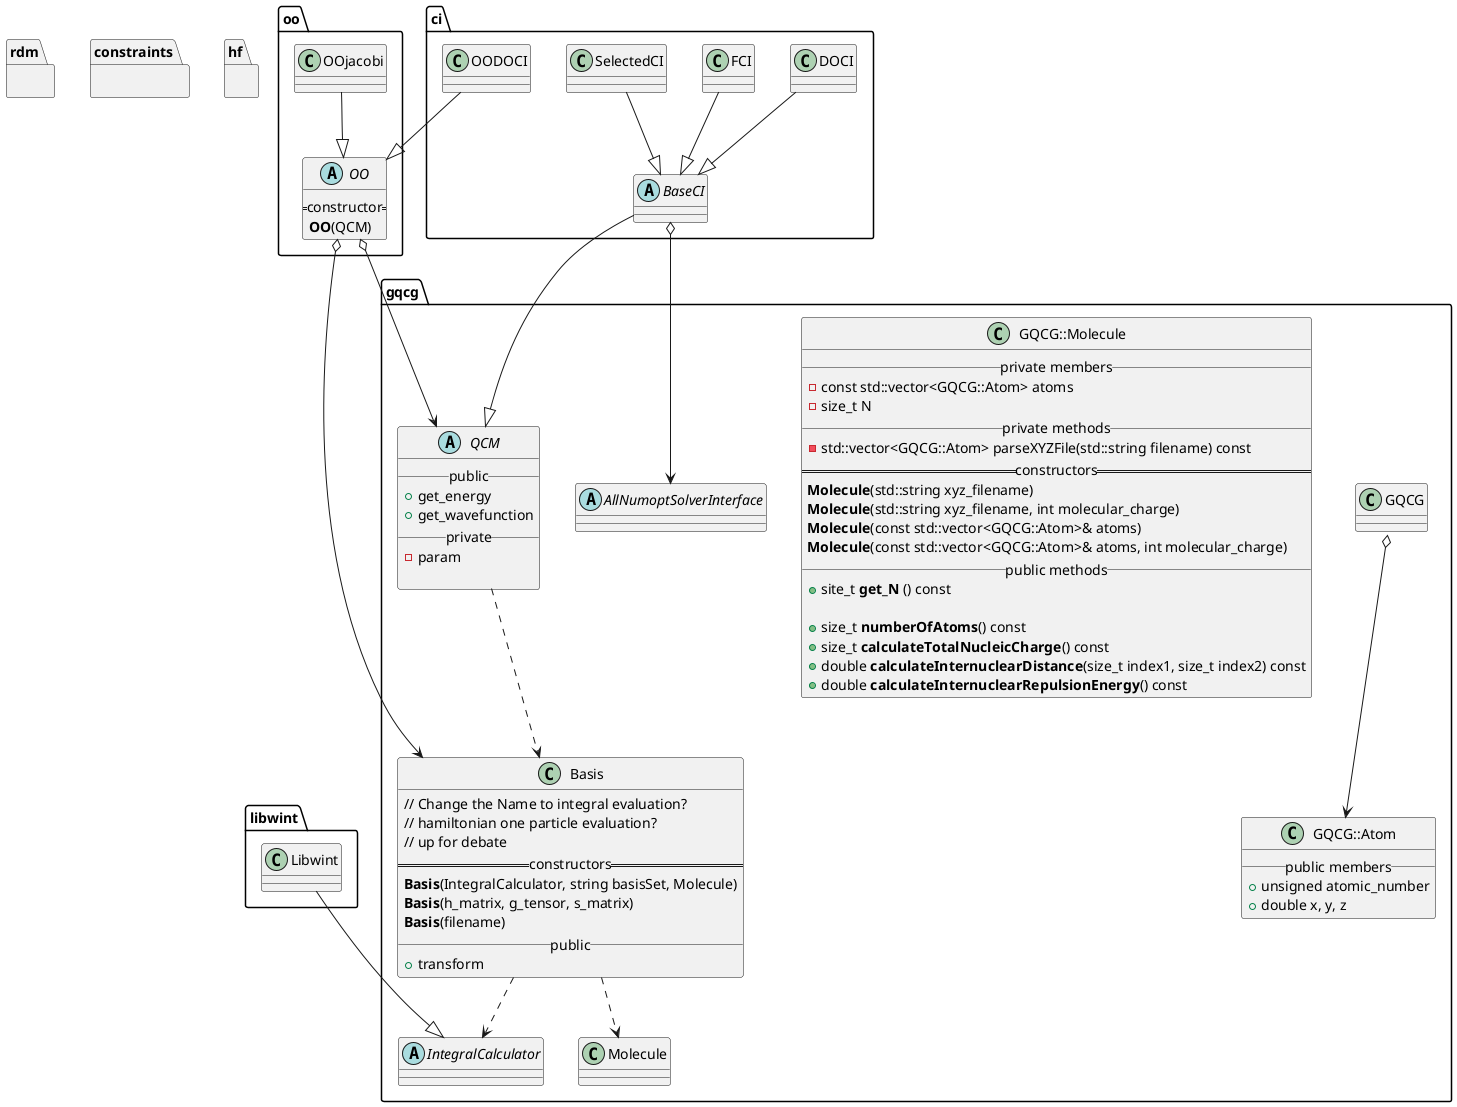 @startuml

namespace gqcg {

    class GQCG::Atom {
        __ public members __
            + unsigned atomic_number
            + double x, y, z
    }

    GQCG::Molecule o--> GQCG::Atom
    class GQCG::Molecule {
        __ private members __
            - const std::vector<GQCG::Atom> atoms
            - size_t N
        __ private methods __
            - std::vector<GQCG::Atom> parseXYZFile(std::string filename) const
        == constructors ==
            **Molecule**(std::string xyz_filename)
            **Molecule**(std::string xyz_filename, int molecular_charge)
            **Molecule**(const std::vector<GQCG::Atom>& atoms)
            **Molecule**(const std::vector<GQCG::Atom>& atoms, int molecular_charge)
        __ public methods __
            + site_t **get_N** () const

            + size_t **numberOfAtoms**() const
            + size_t **calculateTotalNucleicCharge**() const
            + double **calculateInternuclearDistance**(size_t index1, size_t index2) const
            + double **calculateInternuclearRepulsionEnergy**() const
    }

    abstract class IntegralCalculator
    class Basis {
        // Change the Name to integral evaluation?
        // hamiltonian one particle evaluation?
        // up for debate
        == constructors ==
           **Basis**(IntegralCalculator, string basisSet, Molecule)
           **Basis**(h_matrix, g_tensor, s_matrix)
           **Basis**(filename)
        __public__
           +transform
   }

    abstract class QCM {
        __public__
        +get_energy
        +get_wavefunction
        __private__
        -param

    }

    abstract AllNumoptSolverInterface

    gqcg.Basis ..> gqcg.IntegralCalculator
    gqcg.Basis ..> gqcg.Molecule

    gqcg.QCM ..> gqcg.Basis



}

namespace libwint {
    class Libwint
}

libwint.Libwint --|> gqcg.IntegralCalculator

namespace oo {
    abstract class OO {
        ==constructor==
         **OO**(QCM)
    }
    class OOjacobi {

    }
}


oo.OO o--> gqcg.QCM
oo.OO o--> gqcg.Basis
oo.OOjacobi --|> oo.OO

namespace ci {
    abstract class BaseCI
    class DOCI
    class FCI
    class OODOCI
    class SelectedCI
}

ci.BaseCI --|> gqcg.QCM
ci.OODOCI --|> oo.OO
ci.DOCI --|> ci.BaseCI
ci.FCI --|> ci.BaseCI
ci.SelectedCI --|> ci.BaseCI
ci.BaseCI o--> gqcg.AllNumoptSolverInterface

namespace rdm {
}
namespace constraints {
}

namespace hf {
}


@enduml

